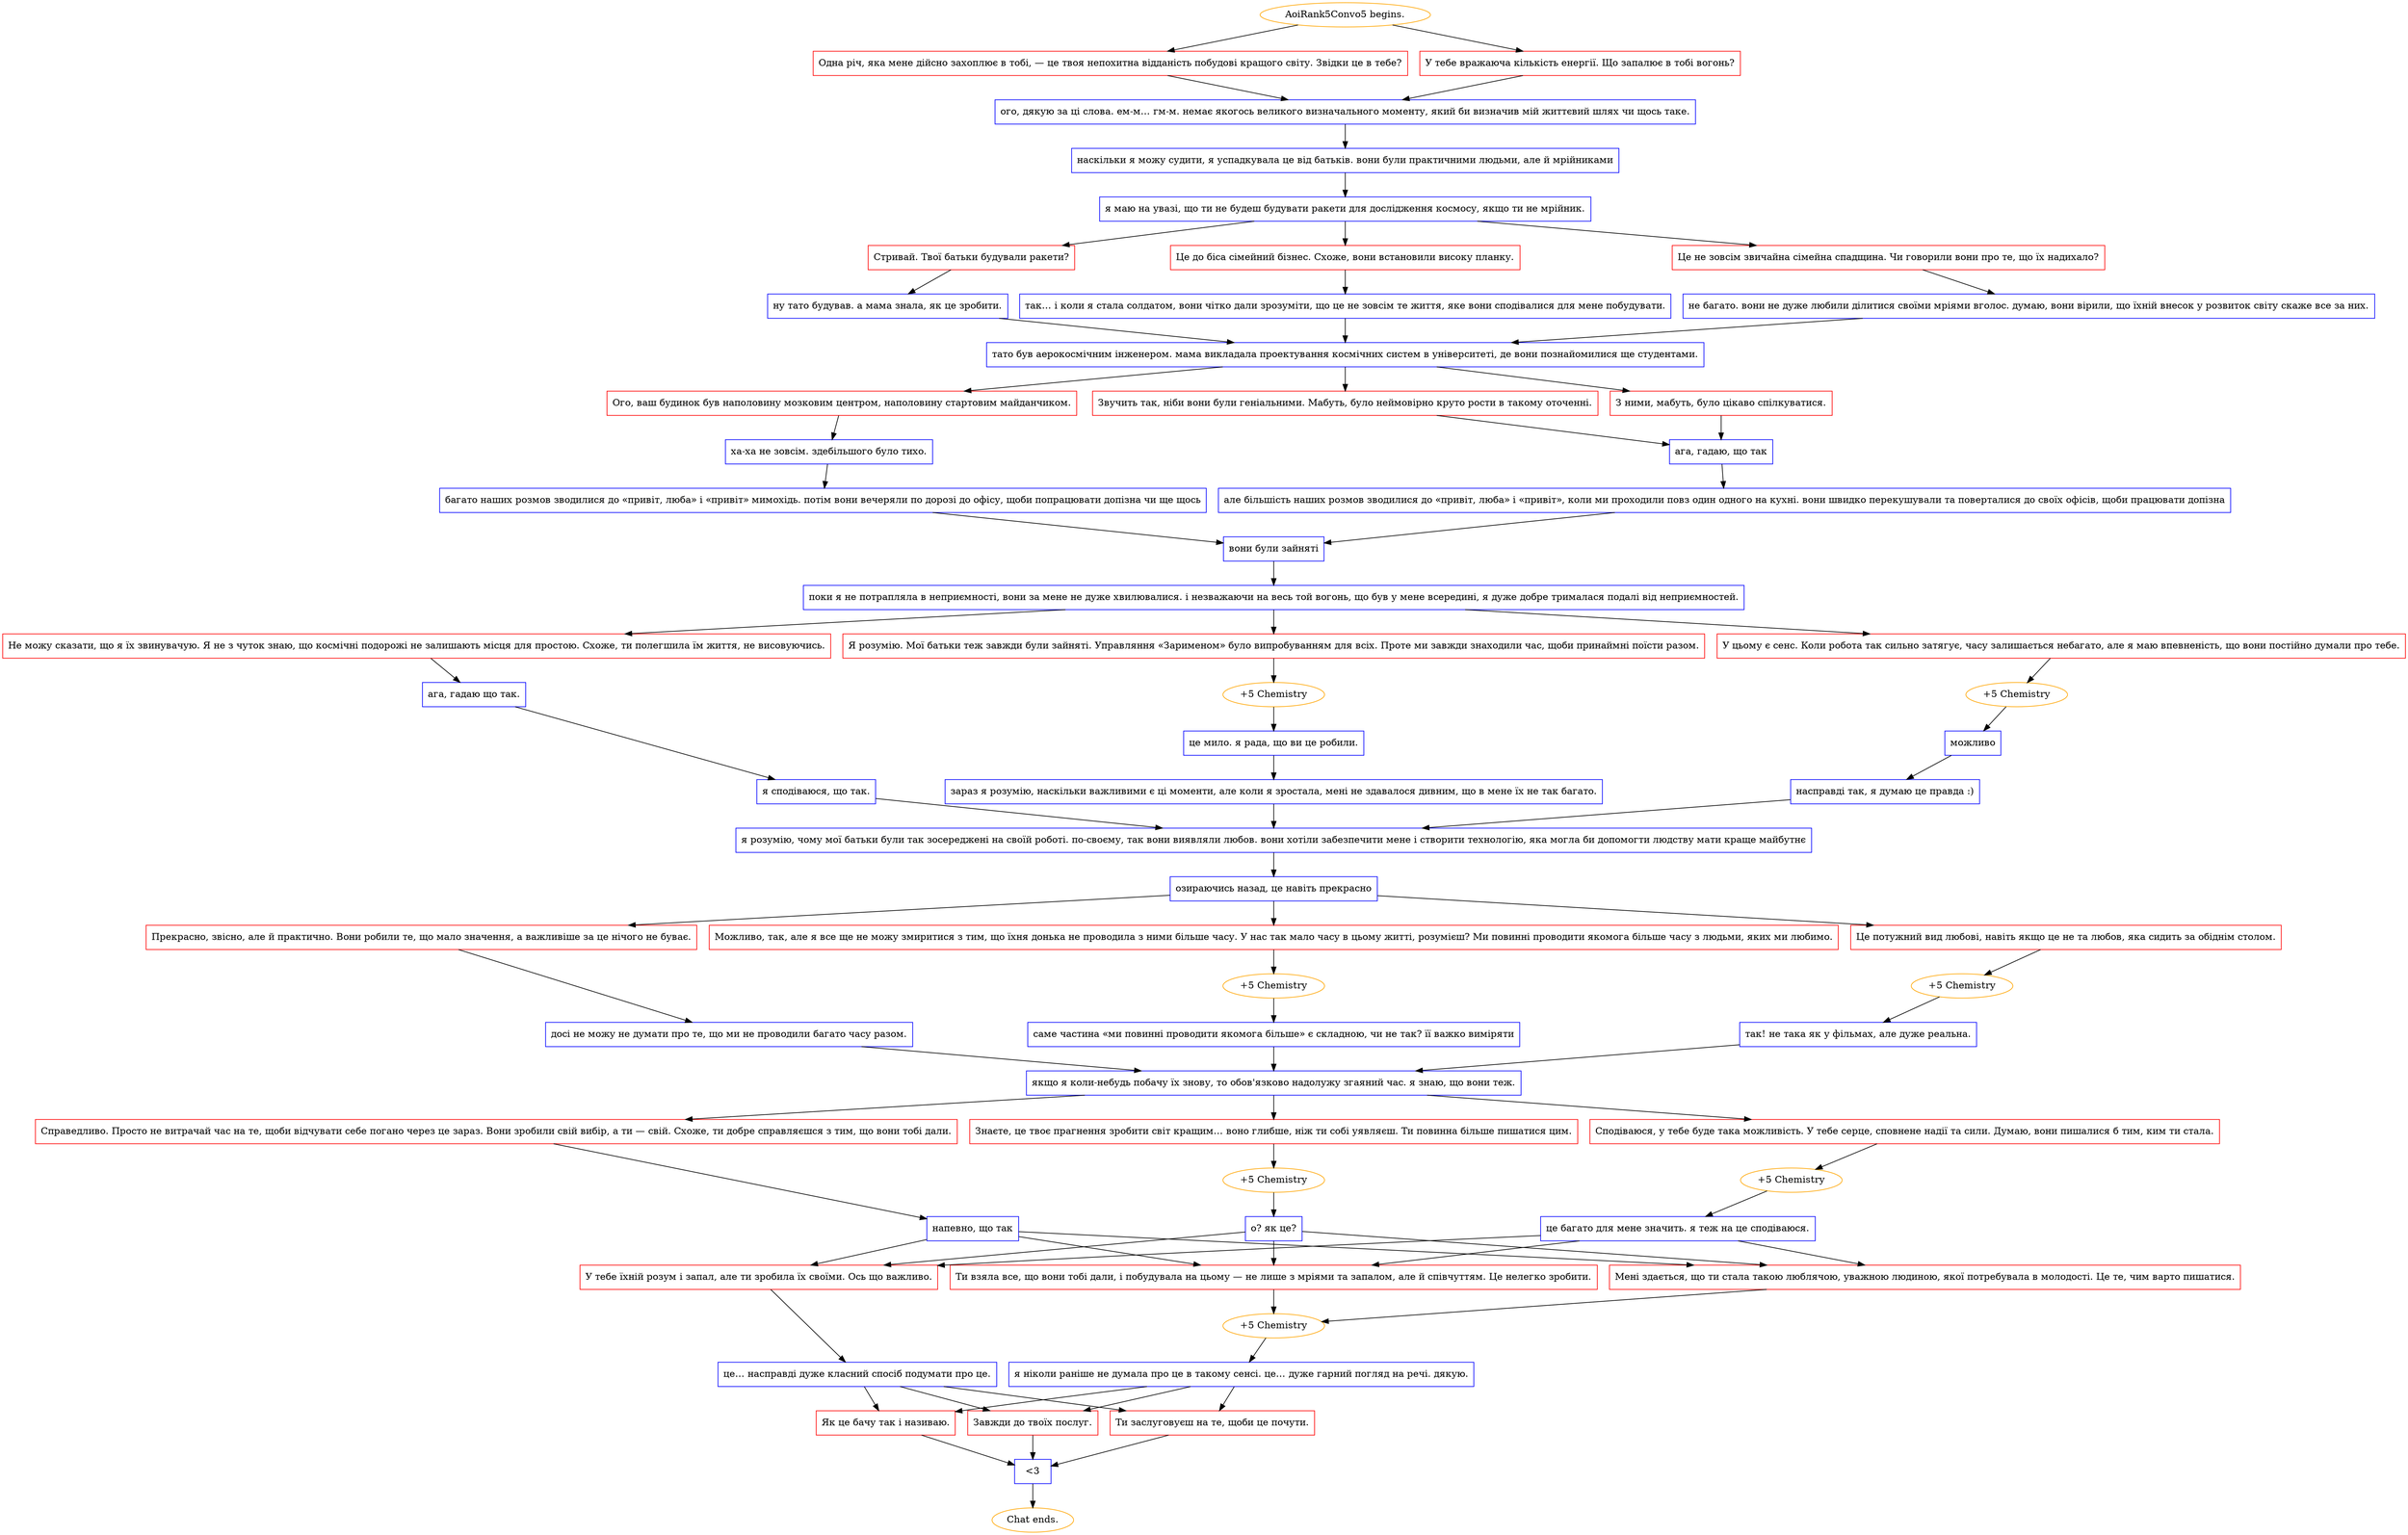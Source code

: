 digraph {
	"AoiRank5Convo5 begins." [color=orange];
		"AoiRank5Convo5 begins." -> j1104671501;
		"AoiRank5Convo5 begins." -> j763683090;
	j1104671501 [label="Одна річ, яка мене дійсно захоплює в тобі, — це твоя непохитна відданість побудові кращого світу. Звідки це в тебе?",shape=box,color=red];
		j1104671501 -> j3380510681;
	j763683090 [label="У тебе вражаюча кількість енергії. Що запалює в тобі вогонь?",shape=box,color=red];
		j763683090 -> j3380510681;
	j3380510681 [label="ого, дякую за ці слова. ем-м… гм-м. немає якогось великого визначального моменту, який би визначив мій життєвий шлях чи щось таке.",shape=box,color=blue];
		j3380510681 -> j2689200564;
	j2689200564 [label="наскільки я можу судити, я успадкувала це від батьків. вони були практичними людьми, але й мрійниками",shape=box,color=blue];
		j2689200564 -> j2231134863;
	j2231134863 [label="я маю на увазі, що ти не будеш будувати ракети для дослідження космосу, якщо ти не мрійник.",shape=box,color=blue];
		j2231134863 -> j1005694078;
		j2231134863 -> j3796554415;
		j2231134863 -> j633845253;
	j1005694078 [label="Стривай. Твої батьки будували ракети?",shape=box,color=red];
		j1005694078 -> j1256658884;
	j3796554415 [label="Це до біса сімейний бізнес. Схоже, вони встановили високу планку.",shape=box,color=red];
		j3796554415 -> j2546036866;
	j633845253 [label="Це не зовсім звичайна сімейна спадщина. Чи говорили вони про те, що їх надихало?",shape=box,color=red];
		j633845253 -> j3210436423;
	j1256658884 [label="ну тато будував. а мама знала, як це зробити.",shape=box,color=blue];
		j1256658884 -> j1201966118;
	j2546036866 [label="так… і коли я стала солдатом, вони чітко дали зрозуміти, що це не зовсім те життя, яке вони сподівалися для мене побудувати.",shape=box,color=blue];
		j2546036866 -> j1201966118;
	j3210436423 [label="не багато. вони не дуже любили ділитися своїми мріями вголос. думаю, вони вірили, що їхній внесок у розвиток світу скаже все за них.",shape=box,color=blue];
		j3210436423 -> j1201966118;
	j1201966118 [label="тато був аерокосмічним інженером. мама викладала проектування космічних систем в університеті, де вони познайомилися ще студентами.",shape=box,color=blue];
		j1201966118 -> j3026122777;
		j1201966118 -> j3767651293;
		j1201966118 -> j2899930270;
	j3026122777 [label="Ого, ваш будинок був наполовину мозковим центром, наполовину стартовим майданчиком.",shape=box,color=red];
		j3026122777 -> j56611607;
	j3767651293 [label="З ними, мабуть, було цікаво спілкуватися.",shape=box,color=red];
		j3767651293 -> j1027364919;
	j2899930270 [label="Звучить так, ніби вони були геніальними. Мабуть, було неймовірно круто рости в такому оточенні.",shape=box,color=red];
		j2899930270 -> j1027364919;
	j56611607 [label="ха-ха не зовсім. здебільшого було тихо.",shape=box,color=blue];
		j56611607 -> j1858106806;
	j1027364919 [label="ага, гадаю, що так",shape=box,color=blue];
		j1027364919 -> j1463368711;
	j1858106806 [label="багато наших розмов зводилися до «привіт, люба» і «привіт» мимохідь. потім вони вечеряли по дорозі до офісу, щоби попрацювати допізна чи ще щось",shape=box,color=blue];
		j1858106806 -> j2857284491;
	j1463368711 [label="але більшість наших розмов зводилися до «привіт, люба» і «привіт», коли ми проходили повз один одного на кухні. вони швидко перекушували та поверталися до своїх офісів, щоби працювати допізна",shape=box,color=blue];
		j1463368711 -> j2857284491;
	j2857284491 [label="вони були зайняті",shape=box,color=blue];
		j2857284491 -> j3737087988;
	j3737087988 [label="поки я не потрапляла в неприємності, вони за мене не дуже хвилювалися. і незважаючи на весь той вогонь, що був у мене всередині, я дуже добре трималася подалі від неприємностей.",shape=box,color=blue];
		j3737087988 -> j3418261580;
		j3737087988 -> j3545044880;
		j3737087988 -> j4238602531;
	j3418261580 [label="Я розумію. Мої батьки теж завжди були зайняті. Управляння «Зарименом» було випробуванням для всіх. Проте ми завжди знаходили час, щоби принаймні поїсти разом.",shape=box,color=red];
		j3418261580 -> j1761058487;
	j3545044880 [label="У цьому є сенс. Коли робота так сильно затягує, часу залишається небагато, але я маю впевненість, що вони постійно думали про тебе.",shape=box,color=red];
		j3545044880 -> j3952087576;
	j4238602531 [label="Не можу сказати, що я їх звинувачую. Я не з чуток знаю, що космічні подорожі не залишають місця для простою. Схоже, ти полегшила їм життя, не висовуючись.",shape=box,color=red];
		j4238602531 -> j2563574058;
	j1761058487 [label="+5 Chemistry",color=orange];
		j1761058487 -> j3472544290;
	j3952087576 [label="+5 Chemistry",color=orange];
		j3952087576 -> j1374912046;
	j2563574058 [label="ага, гадаю що так.",shape=box,color=blue];
		j2563574058 -> j2486176565;
	j3472544290 [label="це мило. я рада, що ви це робили.",shape=box,color=blue];
		j3472544290 -> j1097916364;
	j1374912046 [label="можливо",shape=box,color=blue];
		j1374912046 -> j902989631;
	j2486176565 [label="я сподіваюся, що так.",shape=box,color=blue];
		j2486176565 -> j3743885408;
	j1097916364 [label="зараз я розумію, наскільки важливими є ці моменти, але коли я зростала, мені не здавалося дивним, що в мене їх не так багато.",shape=box,color=blue];
		j1097916364 -> j3743885408;
	j902989631 [label="насправді так, я думаю це правда :)",shape=box,color=blue];
		j902989631 -> j3743885408;
	j3743885408 [label="я розумію, чому мої батьки були так зосереджені на своїй роботі. по-своєму, так вони виявляли любов. вони хотіли забезпечити мене і створити технологію, яка могла би допомогти людству мати краще майбутнє",shape=box,color=blue];
		j3743885408 -> j1242643359;
	j1242643359 [label="озираючись назад, це навіть прекрасно",shape=box,color=blue];
		j1242643359 -> j1255459854;
		j1242643359 -> j1547931213;
		j1242643359 -> j1597099370;
	j1255459854 [label="Можливо, так, але я все ще не можу змиритися з тим, що їхня донька не проводила з ними більше часу. У нас так мало часу в цьому житті, розумієш? Ми повинні проводити якомога більше часу з людьми, яких ми любимо.",shape=box,color=red];
		j1255459854 -> j3140764383;
	j1547931213 [label="Прекрасно, звісно, але й практично. Вони робили те, що мало значення, а важливіше за це нічого не буває.",shape=box,color=red];
		j1547931213 -> j2400154579;
	j1597099370 [label="Це потужний вид любові, навіть якщо це не та любов, яка сидить за обіднім столом.",shape=box,color=red];
		j1597099370 -> j3429403602;
	j3140764383 [label="+5 Chemistry",color=orange];
		j3140764383 -> j1573919081;
	j2400154579 [label="досі не можу не думати про те, що ми не проводили багато часу разом.",shape=box,color=blue];
		j2400154579 -> j2197659774;
	j3429403602 [label="+5 Chemistry",color=orange];
		j3429403602 -> j1152713228;
	j1573919081 [label="саме частина «ми повинні проводити якомога більше» є складною, чи не так? її важко виміряти",shape=box,color=blue];
		j1573919081 -> j2197659774;
	j2197659774 [label="якщо я коли-небудь побачу їх знову, то обов'язково надолужу згаяний час. я знаю, що вони теж.",shape=box,color=blue];
		j2197659774 -> j2096471438;
		j2197659774 -> j3042639404;
		j2197659774 -> j781629725;
	j1152713228 [label="так! не така як у фільмах, але дуже реальна.",shape=box,color=blue];
		j1152713228 -> j2197659774;
	j2096471438 [label="Справедливо. Просто не витрачай час на те, щоби відчувати себе погано через це зараз. Вони зробили свій вибір, а ти — свій. Схоже, ти добре справляєшся з тим, що вони тобі дали.",shape=box,color=red];
		j2096471438 -> j3615635750;
	j3042639404 [label="Знаєте, це твоє прагнення зробити світ кращим… воно глибше, ніж ти собі уявляєш. Ти повинна більше пишатися цим.",shape=box,color=red];
		j3042639404 -> j2993491320;
	j781629725 [label="Сподіваюся, у тебе буде така можливість. У тебе серце, сповнене надії та сили. Думаю, вони пишалися б тим, ким ти стала.",shape=box,color=red];
		j781629725 -> j3775349213;
	j3615635750 [label="напевно, що так",shape=box,color=blue];
		j3615635750 -> j86690845;
		j3615635750 -> j1560581330;
		j3615635750 -> j3846254989;
	j2993491320 [label="+5 Chemistry",color=orange];
		j2993491320 -> j2640776431;
	j3775349213 [label="+5 Chemistry",color=orange];
		j3775349213 -> j3934561674;
	j86690845 [label="У тебе їхній розум і запал, але ти зробила їх своїми. Ось що важливо.",shape=box,color=red];
		j86690845 -> j157520021;
	j1560581330 [label="Мені здається, що ти стала такою люблячою, уважною людиною, якої потребувала в молодості. Це те, чим варто пишатися.",shape=box,color=red];
		j1560581330 -> j1028244099;
	j3846254989 [label="Ти взяла все, що вони тобі дали, і побудувала на цьому — не лише з мріями та запалом, але й співчуттям. Це нелегко зробити.",shape=box,color=red];
		j3846254989 -> j1028244099;
	j2640776431 [label="о? як це?",shape=box,color=blue];
		j2640776431 -> j86690845;
		j2640776431 -> j1560581330;
		j2640776431 -> j3846254989;
	j3934561674 [label="це багато для мене значить. я теж на це сподіваюся.",shape=box,color=blue];
		j3934561674 -> j86690845;
		j3934561674 -> j1560581330;
		j3934561674 -> j3846254989;
	j157520021 [label="це… насправді дуже класний спосіб подумати про це.",shape=box,color=blue];
		j157520021 -> j131725156;
		j157520021 -> j722007314;
		j157520021 -> j2059529951;
	j1028244099 [label="+5 Chemistry",color=orange];
		j1028244099 -> j2915441785;
	j131725156 [label="Як це бачу так і називаю.",shape=box,color=red];
		j131725156 -> j1841680728;
	j722007314 [label="Завжди до твоїх послуг.",shape=box,color=red];
		j722007314 -> j1841680728;
	j2059529951 [label="Ти заслуговуєш на те, щоби це почути.",shape=box,color=red];
		j2059529951 -> j1841680728;
	j2915441785 [label="я ніколи раніше не думала про це в такому сенсі. це… дуже гарний погляд на речі. дякую.",shape=box,color=blue];
		j2915441785 -> j131725156;
		j2915441785 -> j722007314;
		j2915441785 -> j2059529951;
	j1841680728 [label="<3",shape=box,color=blue];
		j1841680728 -> "Chat ends.";
	"Chat ends." [color=orange];
}
